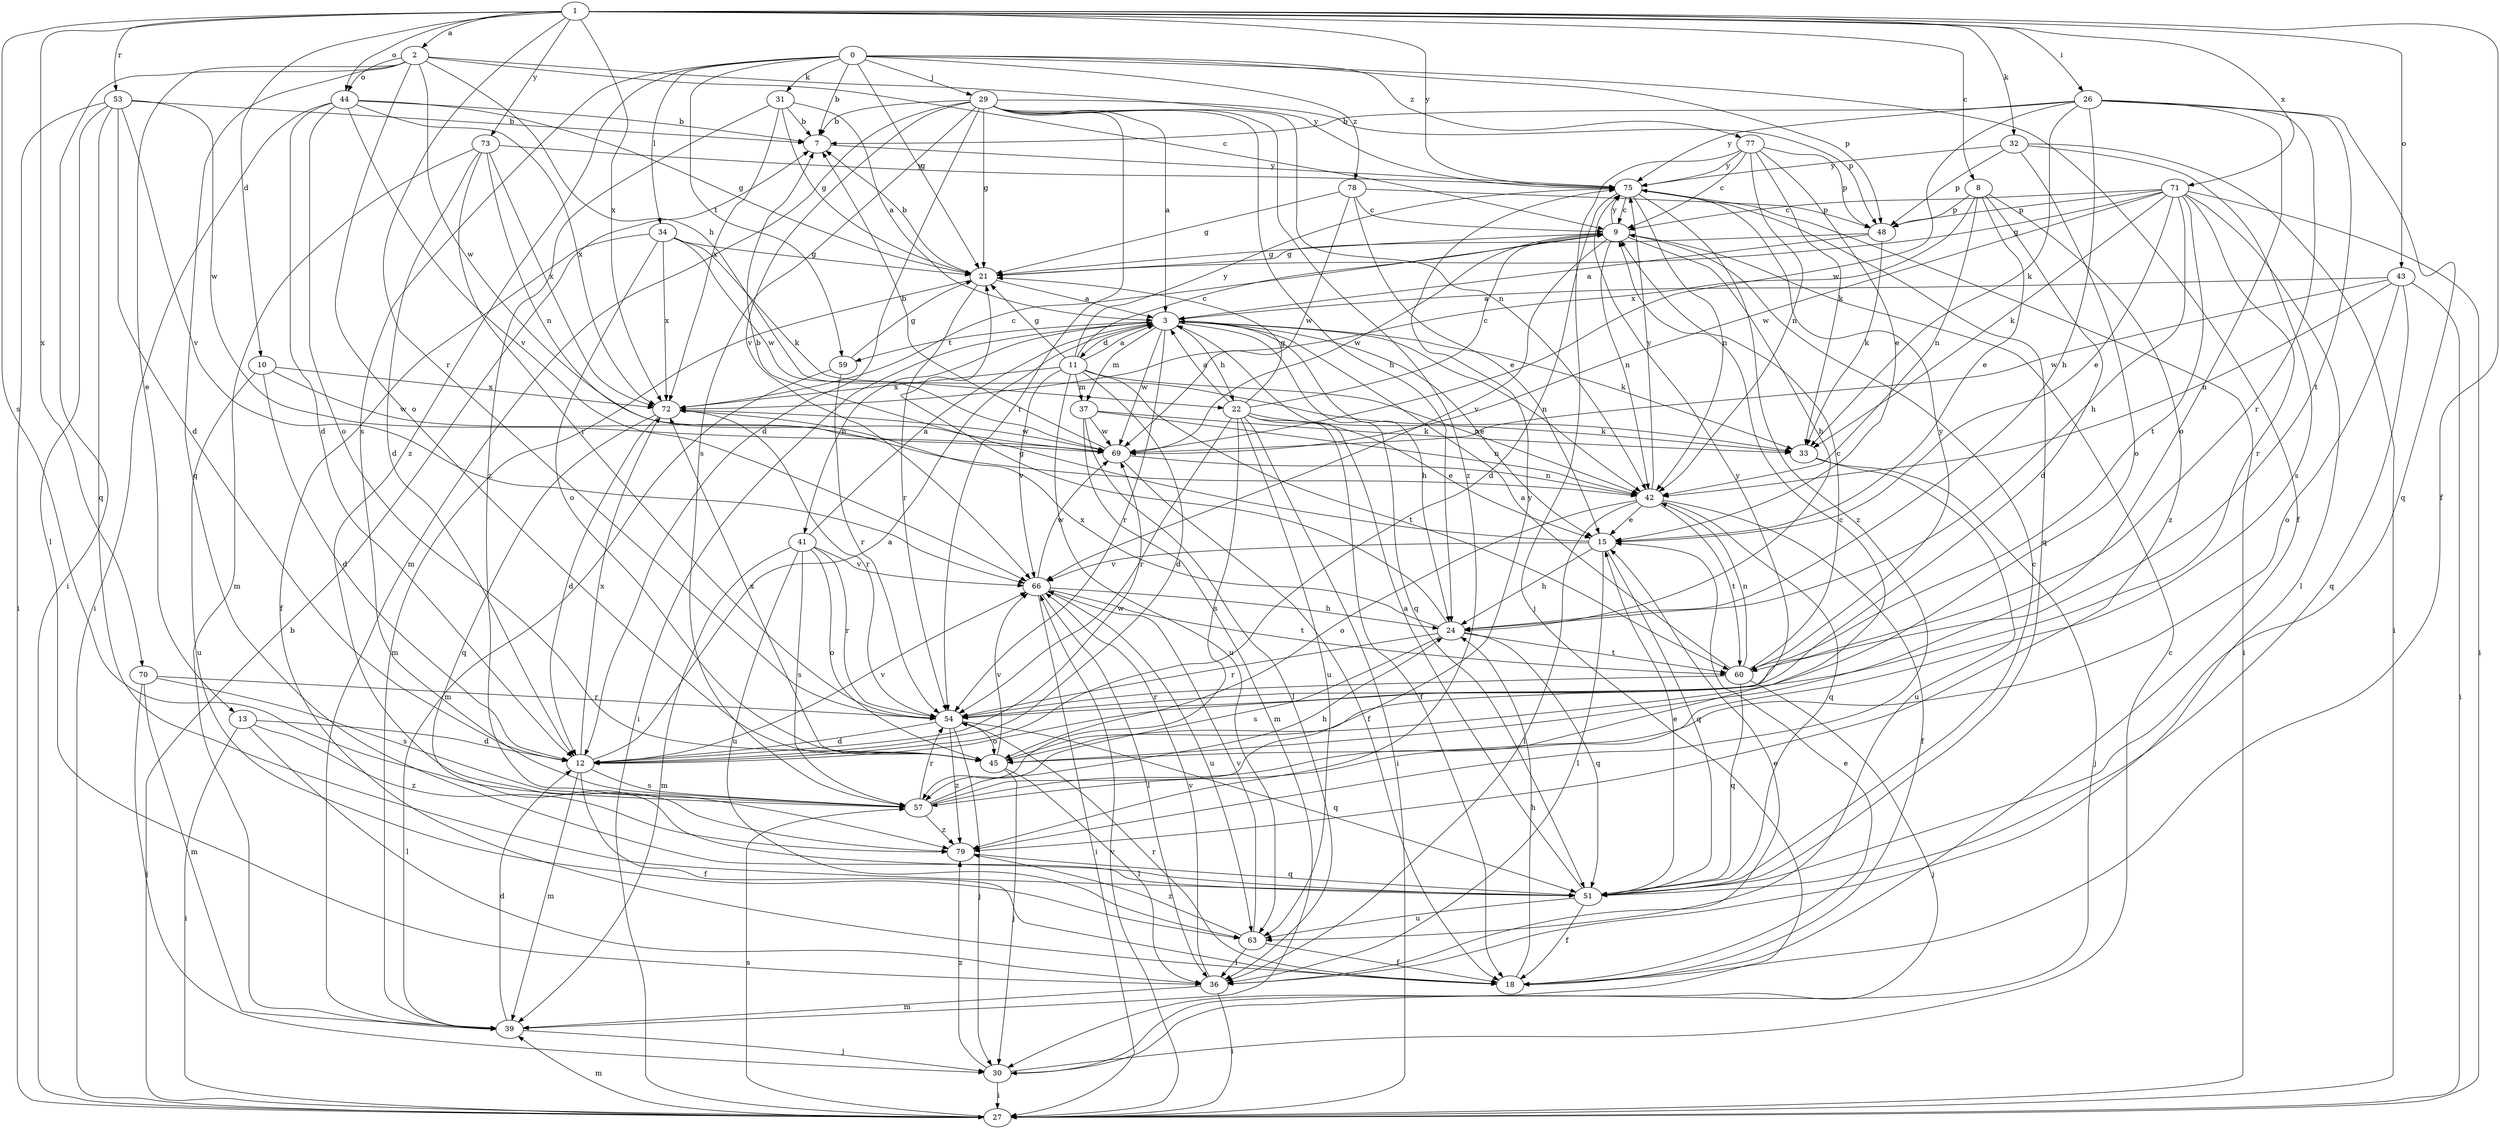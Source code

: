 strict digraph  {
0;
1;
2;
3;
7;
8;
9;
10;
11;
12;
13;
15;
18;
21;
22;
24;
26;
27;
29;
30;
31;
32;
33;
34;
36;
37;
39;
41;
42;
43;
44;
45;
48;
51;
53;
54;
57;
59;
60;
63;
66;
69;
70;
71;
72;
73;
75;
77;
78;
79;
0 -> 7  [label=b];
0 -> 18  [label=f];
0 -> 21  [label=g];
0 -> 29  [label=j];
0 -> 31  [label=k];
0 -> 34  [label=l];
0 -> 48  [label=p];
0 -> 57  [label=s];
0 -> 59  [label=t];
0 -> 77  [label=z];
0 -> 78  [label=z];
0 -> 79  [label=z];
1 -> 2  [label=a];
1 -> 8  [label=c];
1 -> 10  [label=d];
1 -> 18  [label=f];
1 -> 26  [label=i];
1 -> 32  [label=k];
1 -> 43  [label=o];
1 -> 44  [label=o];
1 -> 53  [label=r];
1 -> 54  [label=r];
1 -> 57  [label=s];
1 -> 70  [label=x];
1 -> 71  [label=x];
1 -> 72  [label=x];
1 -> 73  [label=y];
1 -> 75  [label=y];
2 -> 9  [label=c];
2 -> 13  [label=e];
2 -> 22  [label=h];
2 -> 27  [label=i];
2 -> 44  [label=o];
2 -> 45  [label=o];
2 -> 51  [label=q];
2 -> 69  [label=w];
2 -> 75  [label=y];
3 -> 11  [label=d];
3 -> 15  [label=e];
3 -> 22  [label=h];
3 -> 24  [label=h];
3 -> 27  [label=i];
3 -> 33  [label=k];
3 -> 37  [label=m];
3 -> 41  [label=n];
3 -> 42  [label=n];
3 -> 51  [label=q];
3 -> 54  [label=r];
3 -> 59  [label=t];
3 -> 69  [label=w];
7 -> 75  [label=y];
8 -> 12  [label=d];
8 -> 15  [label=e];
8 -> 42  [label=n];
8 -> 48  [label=p];
8 -> 72  [label=x];
8 -> 79  [label=z];
9 -> 21  [label=g];
9 -> 24  [label=h];
9 -> 42  [label=n];
9 -> 66  [label=v];
9 -> 69  [label=w];
9 -> 75  [label=y];
10 -> 12  [label=d];
10 -> 63  [label=u];
10 -> 69  [label=w];
10 -> 72  [label=x];
11 -> 3  [label=a];
11 -> 9  [label=c];
11 -> 12  [label=d];
11 -> 21  [label=g];
11 -> 37  [label=m];
11 -> 42  [label=n];
11 -> 60  [label=t];
11 -> 63  [label=u];
11 -> 66  [label=v];
11 -> 72  [label=x];
11 -> 75  [label=y];
12 -> 3  [label=a];
12 -> 18  [label=f];
12 -> 39  [label=m];
12 -> 57  [label=s];
12 -> 66  [label=v];
12 -> 69  [label=w];
12 -> 72  [label=x];
13 -> 12  [label=d];
13 -> 27  [label=i];
13 -> 36  [label=l];
13 -> 79  [label=z];
15 -> 7  [label=b];
15 -> 24  [label=h];
15 -> 36  [label=l];
15 -> 51  [label=q];
15 -> 66  [label=v];
18 -> 15  [label=e];
18 -> 24  [label=h];
18 -> 54  [label=r];
21 -> 3  [label=a];
21 -> 7  [label=b];
21 -> 39  [label=m];
21 -> 54  [label=r];
22 -> 3  [label=a];
22 -> 9  [label=c];
22 -> 15  [label=e];
22 -> 18  [label=f];
22 -> 21  [label=g];
22 -> 27  [label=i];
22 -> 33  [label=k];
22 -> 54  [label=r];
22 -> 57  [label=s];
22 -> 63  [label=u];
24 -> 21  [label=g];
24 -> 51  [label=q];
24 -> 54  [label=r];
24 -> 57  [label=s];
24 -> 60  [label=t];
24 -> 72  [label=x];
26 -> 7  [label=b];
26 -> 24  [label=h];
26 -> 33  [label=k];
26 -> 45  [label=o];
26 -> 51  [label=q];
26 -> 54  [label=r];
26 -> 60  [label=t];
26 -> 69  [label=w];
26 -> 75  [label=y];
27 -> 7  [label=b];
27 -> 39  [label=m];
27 -> 57  [label=s];
27 -> 66  [label=v];
29 -> 3  [label=a];
29 -> 7  [label=b];
29 -> 12  [label=d];
29 -> 21  [label=g];
29 -> 24  [label=h];
29 -> 39  [label=m];
29 -> 42  [label=n];
29 -> 48  [label=p];
29 -> 54  [label=r];
29 -> 57  [label=s];
29 -> 66  [label=v];
29 -> 79  [label=z];
30 -> 9  [label=c];
30 -> 27  [label=i];
30 -> 79  [label=z];
31 -> 3  [label=a];
31 -> 7  [label=b];
31 -> 21  [label=g];
31 -> 72  [label=x];
31 -> 79  [label=z];
32 -> 27  [label=i];
32 -> 45  [label=o];
32 -> 48  [label=p];
32 -> 57  [label=s];
32 -> 75  [label=y];
33 -> 30  [label=j];
33 -> 63  [label=u];
34 -> 18  [label=f];
34 -> 21  [label=g];
34 -> 33  [label=k];
34 -> 45  [label=o];
34 -> 69  [label=w];
34 -> 72  [label=x];
36 -> 15  [label=e];
36 -> 27  [label=i];
36 -> 39  [label=m];
36 -> 66  [label=v];
37 -> 33  [label=k];
37 -> 36  [label=l];
37 -> 39  [label=m];
37 -> 42  [label=n];
37 -> 69  [label=w];
39 -> 12  [label=d];
39 -> 30  [label=j];
41 -> 3  [label=a];
41 -> 39  [label=m];
41 -> 45  [label=o];
41 -> 54  [label=r];
41 -> 57  [label=s];
41 -> 63  [label=u];
41 -> 66  [label=v];
42 -> 15  [label=e];
42 -> 18  [label=f];
42 -> 36  [label=l];
42 -> 45  [label=o];
42 -> 51  [label=q];
42 -> 60  [label=t];
42 -> 75  [label=y];
43 -> 3  [label=a];
43 -> 27  [label=i];
43 -> 42  [label=n];
43 -> 45  [label=o];
43 -> 51  [label=q];
43 -> 69  [label=w];
44 -> 7  [label=b];
44 -> 12  [label=d];
44 -> 21  [label=g];
44 -> 27  [label=i];
44 -> 45  [label=o];
44 -> 66  [label=v];
44 -> 72  [label=x];
45 -> 30  [label=j];
45 -> 36  [label=l];
45 -> 66  [label=v];
45 -> 72  [label=x];
45 -> 75  [label=y];
48 -> 3  [label=a];
48 -> 21  [label=g];
48 -> 33  [label=k];
51 -> 3  [label=a];
51 -> 9  [label=c];
51 -> 15  [label=e];
51 -> 18  [label=f];
51 -> 63  [label=u];
53 -> 7  [label=b];
53 -> 12  [label=d];
53 -> 27  [label=i];
53 -> 36  [label=l];
53 -> 51  [label=q];
53 -> 66  [label=v];
53 -> 69  [label=w];
54 -> 12  [label=d];
54 -> 30  [label=j];
54 -> 45  [label=o];
54 -> 51  [label=q];
54 -> 79  [label=z];
57 -> 9  [label=c];
57 -> 24  [label=h];
57 -> 54  [label=r];
57 -> 75  [label=y];
57 -> 79  [label=z];
59 -> 21  [label=g];
59 -> 39  [label=m];
59 -> 54  [label=r];
60 -> 3  [label=a];
60 -> 9  [label=c];
60 -> 30  [label=j];
60 -> 42  [label=n];
60 -> 51  [label=q];
60 -> 54  [label=r];
60 -> 75  [label=y];
63 -> 18  [label=f];
63 -> 36  [label=l];
63 -> 66  [label=v];
63 -> 79  [label=z];
66 -> 24  [label=h];
66 -> 27  [label=i];
66 -> 36  [label=l];
66 -> 60  [label=t];
66 -> 63  [label=u];
66 -> 69  [label=w];
69 -> 7  [label=b];
69 -> 18  [label=f];
69 -> 42  [label=n];
70 -> 30  [label=j];
70 -> 39  [label=m];
70 -> 54  [label=r];
70 -> 57  [label=s];
71 -> 9  [label=c];
71 -> 15  [label=e];
71 -> 21  [label=g];
71 -> 24  [label=h];
71 -> 27  [label=i];
71 -> 33  [label=k];
71 -> 36  [label=l];
71 -> 48  [label=p];
71 -> 54  [label=r];
71 -> 60  [label=t];
71 -> 69  [label=w];
72 -> 9  [label=c];
72 -> 12  [label=d];
72 -> 51  [label=q];
72 -> 54  [label=r];
72 -> 69  [label=w];
73 -> 12  [label=d];
73 -> 39  [label=m];
73 -> 42  [label=n];
73 -> 54  [label=r];
73 -> 72  [label=x];
73 -> 75  [label=y];
75 -> 9  [label=c];
75 -> 12  [label=d];
75 -> 27  [label=i];
75 -> 42  [label=n];
75 -> 51  [label=q];
75 -> 79  [label=z];
77 -> 9  [label=c];
77 -> 15  [label=e];
77 -> 30  [label=j];
77 -> 33  [label=k];
77 -> 42  [label=n];
77 -> 48  [label=p];
77 -> 75  [label=y];
78 -> 9  [label=c];
78 -> 15  [label=e];
78 -> 21  [label=g];
78 -> 48  [label=p];
78 -> 69  [label=w];
79 -> 51  [label=q];
}
